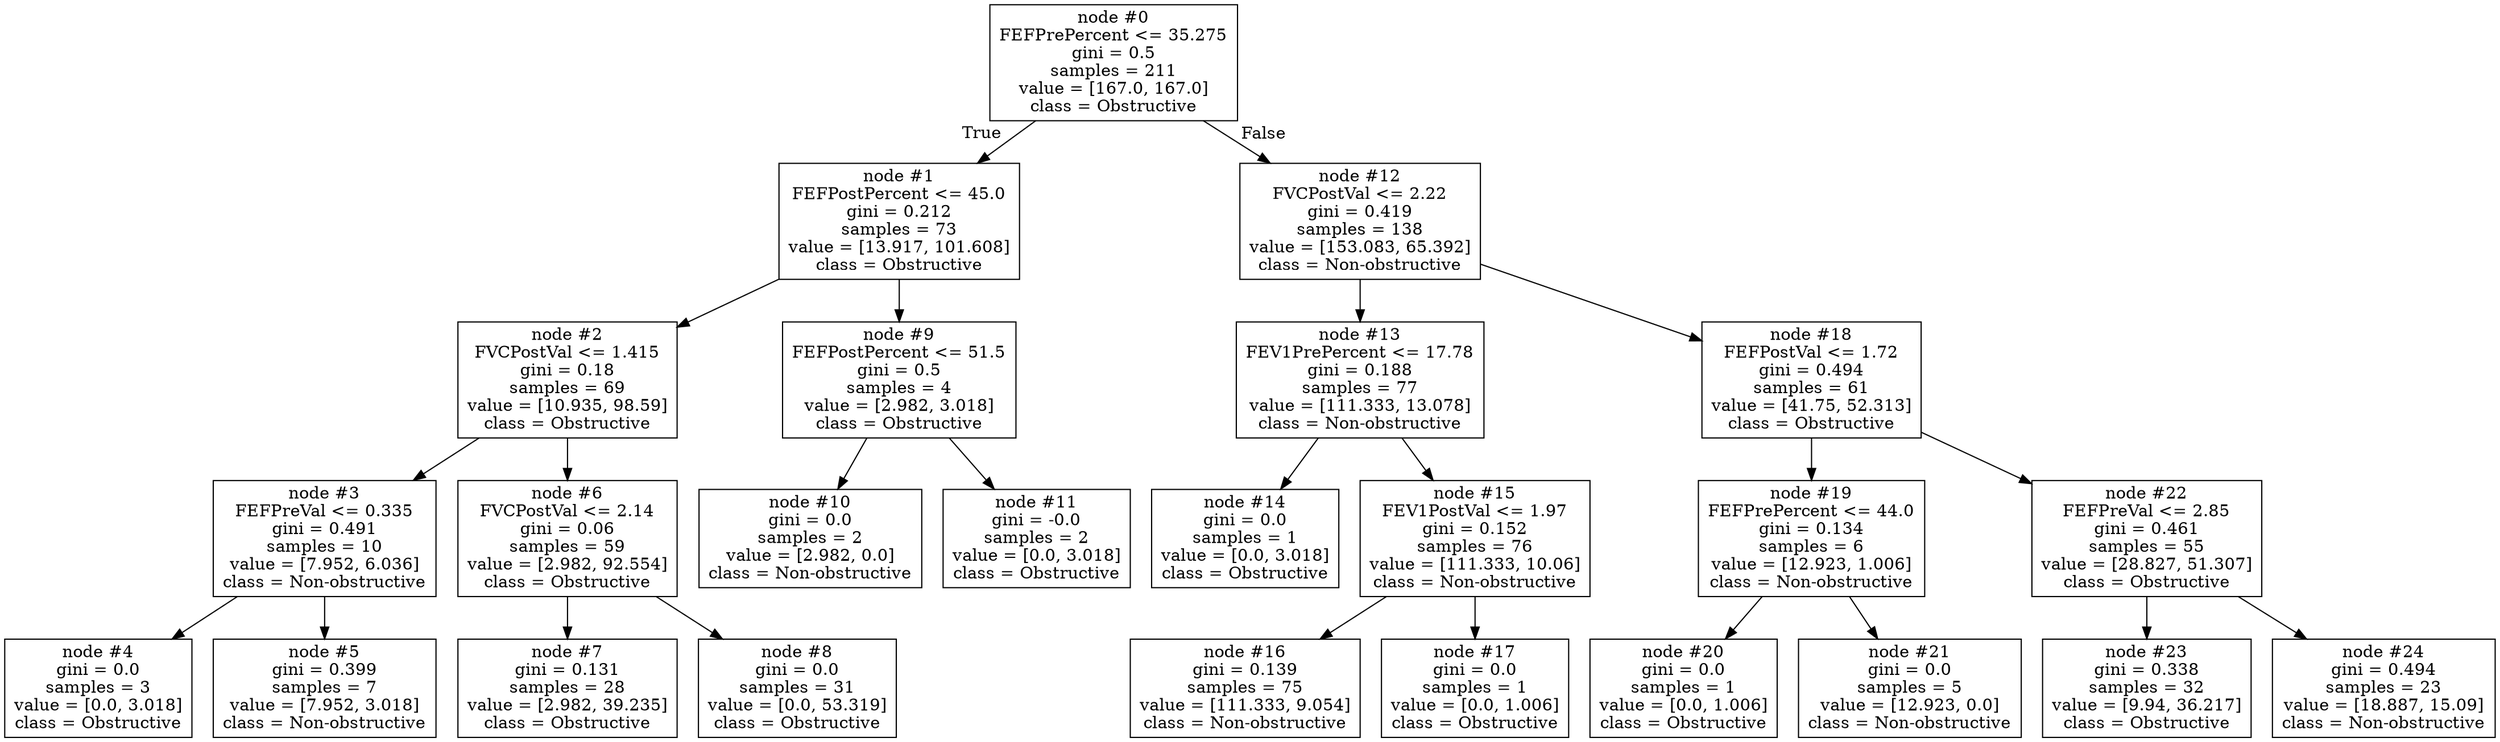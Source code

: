 digraph Tree {
node [shape=box] ;
0 [label="node #0\nFEFPrePercent <= 35.275\ngini = 0.5\nsamples = 211\nvalue = [167.0, 167.0]\nclass = Obstructive"] ;
1 [label="node #1\nFEFPostPercent <= 45.0\ngini = 0.212\nsamples = 73\nvalue = [13.917, 101.608]\nclass = Obstructive"] ;
0 -> 1 [labeldistance=2.5, labelangle=45, headlabel="True"] ;
2 [label="node #2\nFVCPostVal <= 1.415\ngini = 0.18\nsamples = 69\nvalue = [10.935, 98.59]\nclass = Obstructive"] ;
1 -> 2 ;
3 [label="node #3\nFEFPreVal <= 0.335\ngini = 0.491\nsamples = 10\nvalue = [7.952, 6.036]\nclass = Non-obstructive"] ;
2 -> 3 ;
4 [label="node #4\ngini = 0.0\nsamples = 3\nvalue = [0.0, 3.018]\nclass = Obstructive"] ;
3 -> 4 ;
5 [label="node #5\ngini = 0.399\nsamples = 7\nvalue = [7.952, 3.018]\nclass = Non-obstructive"] ;
3 -> 5 ;
6 [label="node #6\nFVCPostVal <= 2.14\ngini = 0.06\nsamples = 59\nvalue = [2.982, 92.554]\nclass = Obstructive"] ;
2 -> 6 ;
7 [label="node #7\ngini = 0.131\nsamples = 28\nvalue = [2.982, 39.235]\nclass = Obstructive"] ;
6 -> 7 ;
8 [label="node #8\ngini = 0.0\nsamples = 31\nvalue = [0.0, 53.319]\nclass = Obstructive"] ;
6 -> 8 ;
9 [label="node #9\nFEFPostPercent <= 51.5\ngini = 0.5\nsamples = 4\nvalue = [2.982, 3.018]\nclass = Obstructive"] ;
1 -> 9 ;
10 [label="node #10\ngini = 0.0\nsamples = 2\nvalue = [2.982, 0.0]\nclass = Non-obstructive"] ;
9 -> 10 ;
11 [label="node #11\ngini = -0.0\nsamples = 2\nvalue = [0.0, 3.018]\nclass = Obstructive"] ;
9 -> 11 ;
12 [label="node #12\nFVCPostVal <= 2.22\ngini = 0.419\nsamples = 138\nvalue = [153.083, 65.392]\nclass = Non-obstructive"] ;
0 -> 12 [labeldistance=2.5, labelangle=-45, headlabel="False"] ;
13 [label="node #13\nFEV1PrePercent <= 17.78\ngini = 0.188\nsamples = 77\nvalue = [111.333, 13.078]\nclass = Non-obstructive"] ;
12 -> 13 ;
14 [label="node #14\ngini = 0.0\nsamples = 1\nvalue = [0.0, 3.018]\nclass = Obstructive"] ;
13 -> 14 ;
15 [label="node #15\nFEV1PostVal <= 1.97\ngini = 0.152\nsamples = 76\nvalue = [111.333, 10.06]\nclass = Non-obstructive"] ;
13 -> 15 ;
16 [label="node #16\ngini = 0.139\nsamples = 75\nvalue = [111.333, 9.054]\nclass = Non-obstructive"] ;
15 -> 16 ;
17 [label="node #17\ngini = 0.0\nsamples = 1\nvalue = [0.0, 1.006]\nclass = Obstructive"] ;
15 -> 17 ;
18 [label="node #18\nFEFPostVal <= 1.72\ngini = 0.494\nsamples = 61\nvalue = [41.75, 52.313]\nclass = Obstructive"] ;
12 -> 18 ;
19 [label="node #19\nFEFPrePercent <= 44.0\ngini = 0.134\nsamples = 6\nvalue = [12.923, 1.006]\nclass = Non-obstructive"] ;
18 -> 19 ;
20 [label="node #20\ngini = 0.0\nsamples = 1\nvalue = [0.0, 1.006]\nclass = Obstructive"] ;
19 -> 20 ;
21 [label="node #21\ngini = 0.0\nsamples = 5\nvalue = [12.923, 0.0]\nclass = Non-obstructive"] ;
19 -> 21 ;
22 [label="node #22\nFEFPreVal <= 2.85\ngini = 0.461\nsamples = 55\nvalue = [28.827, 51.307]\nclass = Obstructive"] ;
18 -> 22 ;
23 [label="node #23\ngini = 0.338\nsamples = 32\nvalue = [9.94, 36.217]\nclass = Obstructive"] ;
22 -> 23 ;
24 [label="node #24\ngini = 0.494\nsamples = 23\nvalue = [18.887, 15.09]\nclass = Non-obstructive"] ;
22 -> 24 ;
}